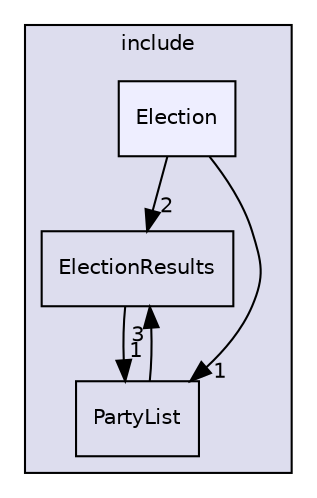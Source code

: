 digraph "/home/kakureki/GitHub/repo-Team3/Project1/src/include/Election" {
  compound=true
  node [ fontsize="10", fontname="Helvetica"];
  edge [ labelfontsize="10", labelfontname="Helvetica"];
  subgraph clusterdir_b0856f6b0d80ccb263b2f415c91f9e17 {
    graph [ bgcolor="#ddddee", pencolor="black", label="include" fontname="Helvetica", fontsize="10", URL="dir_b0856f6b0d80ccb263b2f415c91f9e17.html"]
  dir_133b8925141d21ea1de050c24f5fa4bb [shape=box label="ElectionResults" URL="dir_133b8925141d21ea1de050c24f5fa4bb.html"];
  dir_39f4b6ad06c678332be3fb86ded03b06 [shape=box label="PartyList" URL="dir_39f4b6ad06c678332be3fb86ded03b06.html"];
  dir_730b155a9577ad09db70348a26e9cd72 [shape=box, label="Election", style="filled", fillcolor="#eeeeff", pencolor="black", URL="dir_730b155a9577ad09db70348a26e9cd72.html"];
  }
  dir_730b155a9577ad09db70348a26e9cd72->dir_133b8925141d21ea1de050c24f5fa4bb [headlabel="2", labeldistance=1.5 headhref="dir_000002_000003.html"];
  dir_730b155a9577ad09db70348a26e9cd72->dir_39f4b6ad06c678332be3fb86ded03b06 [headlabel="1", labeldistance=1.5 headhref="dir_000002_000006.html"];
  dir_39f4b6ad06c678332be3fb86ded03b06->dir_133b8925141d21ea1de050c24f5fa4bb [headlabel="3", labeldistance=1.5 headhref="dir_000006_000003.html"];
  dir_133b8925141d21ea1de050c24f5fa4bb->dir_39f4b6ad06c678332be3fb86ded03b06 [headlabel="1", labeldistance=1.5 headhref="dir_000003_000006.html"];
}
